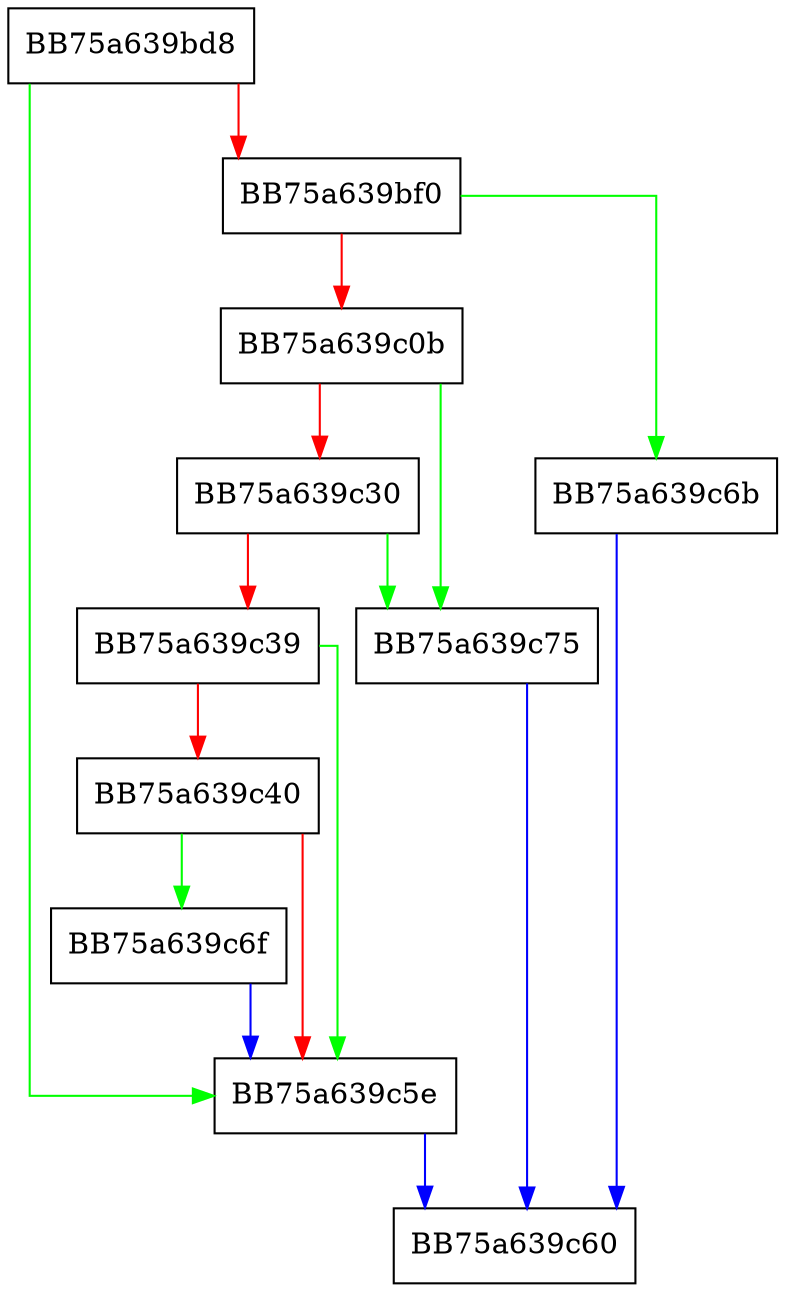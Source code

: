 digraph Process_pCodeMethod {
  node [shape="box"];
  graph [splines=ortho];
  BB75a639bd8 -> BB75a639c5e [color="green"];
  BB75a639bd8 -> BB75a639bf0 [color="red"];
  BB75a639bf0 -> BB75a639c6b [color="green"];
  BB75a639bf0 -> BB75a639c0b [color="red"];
  BB75a639c0b -> BB75a639c75 [color="green"];
  BB75a639c0b -> BB75a639c30 [color="red"];
  BB75a639c30 -> BB75a639c75 [color="green"];
  BB75a639c30 -> BB75a639c39 [color="red"];
  BB75a639c39 -> BB75a639c5e [color="green"];
  BB75a639c39 -> BB75a639c40 [color="red"];
  BB75a639c40 -> BB75a639c6f [color="green"];
  BB75a639c40 -> BB75a639c5e [color="red"];
  BB75a639c5e -> BB75a639c60 [color="blue"];
  BB75a639c6b -> BB75a639c60 [color="blue"];
  BB75a639c6f -> BB75a639c5e [color="blue"];
  BB75a639c75 -> BB75a639c60 [color="blue"];
}